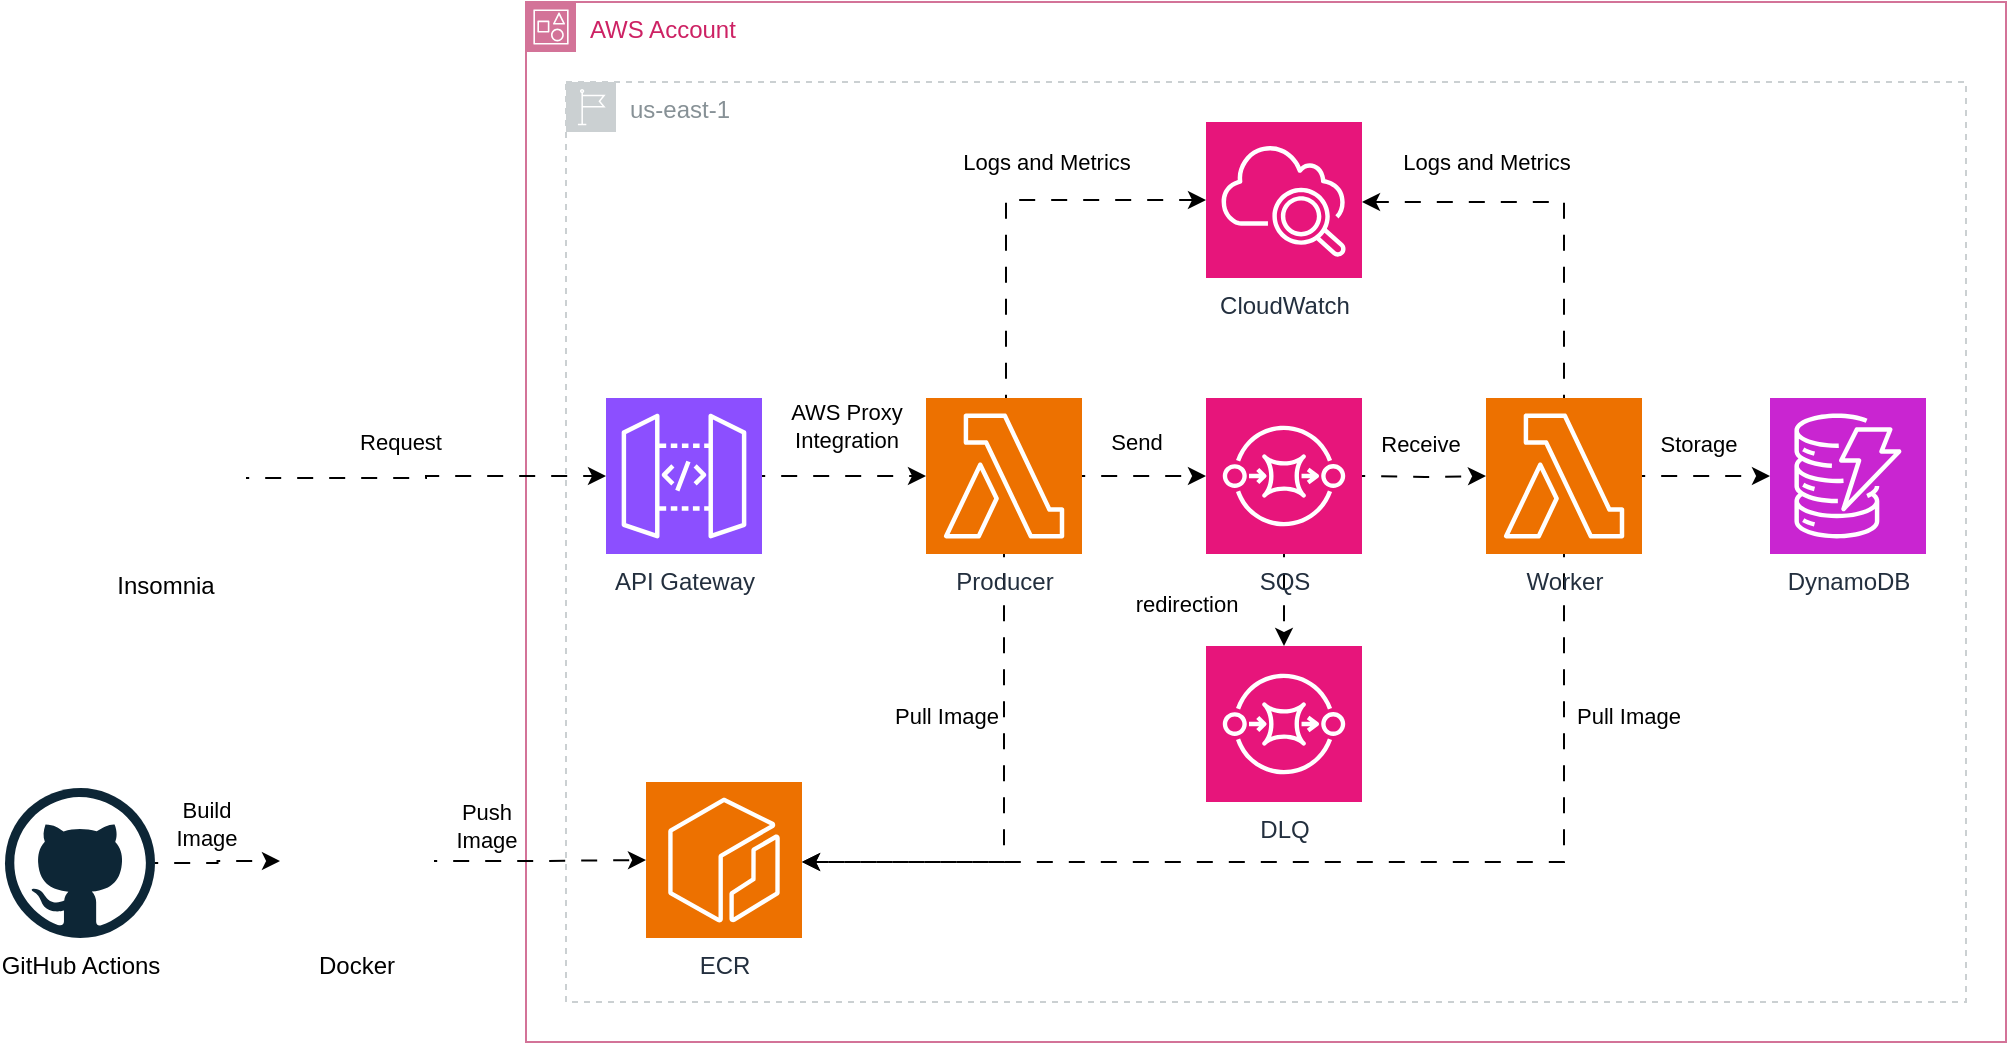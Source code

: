 <mxfile version="27.0.9">
  <diagram name="Página-1" id="i-nvts3i-QF7G15qMa78">
    <mxGraphModel dx="2198" dy="-319" grid="1" gridSize="10" guides="1" tooltips="1" connect="1" arrows="1" fold="1" page="1" pageScale="1" pageWidth="827" pageHeight="1169" math="0" shadow="0">
      <root>
        <mxCell id="0" />
        <mxCell id="1" parent="0" />
        <mxCell id="eBD_ODcQnaKGICPAPsZh-52" value="us-east-1" style="sketch=0;outlineConnect=0;gradientColor=none;html=1;whiteSpace=wrap;fontSize=12;fontStyle=0;shape=mxgraph.aws4.group;grIcon=mxgraph.aws4.group_region;strokeColor=light-dark(#cbd0d2, #6a7377);fillColor=none;verticalAlign=top;align=left;spacingLeft=30;fontColor=#879196;dashed=1;" parent="1" vertex="1">
          <mxGeometry x="140" y="1500" width="700" height="460" as="geometry" />
        </mxCell>
        <mxCell id="eBD_ODcQnaKGICPAPsZh-53" value="AWS Account" style="points=[[0,0],[0.25,0],[0.5,0],[0.75,0],[1,0],[1,0.25],[1,0.5],[1,0.75],[1,1],[0.75,1],[0.5,1],[0.25,1],[0,1],[0,0.75],[0,0.5],[0,0.25]];outlineConnect=0;gradientColor=none;html=1;whiteSpace=wrap;fontSize=12;fontStyle=0;container=0;pointerEvents=0;collapsible=0;recursiveResize=0;shape=mxgraph.aws4.group;grIcon=mxgraph.aws4.group_account;strokeColor=light-dark(#d37398, #ff89c2);fillColor=none;verticalAlign=top;align=left;spacingLeft=30;fontColor=#CD2264;dashed=0;" parent="1" vertex="1">
          <mxGeometry x="120" y="1460" width="740" height="520" as="geometry" />
        </mxCell>
        <mxCell id="eBD_ODcQnaKGICPAPsZh-66" style="edgeStyle=orthogonalEdgeStyle;rounded=0;orthogonalLoop=1;jettySize=auto;html=1;flowAnimation=1;" parent="1" source="eBD_ODcQnaKGICPAPsZh-68" edge="1">
          <mxGeometry relative="1" as="geometry">
            <mxPoint x="460" y="1697" as="targetPoint" />
          </mxGeometry>
        </mxCell>
        <mxCell id="hXBFFweXblEQ4MC2uPJD-9" value="Send" style="edgeLabel;html=1;align=center;verticalAlign=middle;resizable=0;points=[];" vertex="1" connectable="0" parent="eBD_ODcQnaKGICPAPsZh-66">
          <mxGeometry x="-0.135" y="1" relative="1" as="geometry">
            <mxPoint y="-16" as="offset" />
          </mxGeometry>
        </mxCell>
        <mxCell id="eBD_ODcQnaKGICPAPsZh-88" style="edgeStyle=orthogonalEdgeStyle;rounded=0;orthogonalLoop=1;jettySize=auto;html=1;flowAnimation=1;" parent="1" source="eBD_ODcQnaKGICPAPsZh-68" target="eBD_ODcQnaKGICPAPsZh-60" edge="1">
          <mxGeometry relative="1" as="geometry">
            <Array as="points">
              <mxPoint x="359" y="1890" />
            </Array>
          </mxGeometry>
        </mxCell>
        <mxCell id="hXBFFweXblEQ4MC2uPJD-6" value="Pull Image" style="edgeLabel;html=1;align=center;verticalAlign=middle;resizable=0;points=[];" vertex="1" connectable="0" parent="eBD_ODcQnaKGICPAPsZh-88">
          <mxGeometry x="-0.37" relative="1" as="geometry">
            <mxPoint x="-29" as="offset" />
          </mxGeometry>
        </mxCell>
        <mxCell id="eBD_ODcQnaKGICPAPsZh-68" value="Producer" style="sketch=0;points=[[0,0,0],[0.25,0,0],[0.5,0,0],[0.75,0,0],[1,0,0],[0,1,0],[0.25,1,0],[0.5,1,0],[0.75,1,0],[1,1,0],[0,0.25,0],[0,0.5,0],[0,0.75,0],[1,0.25,0],[1,0.5,0],[1,0.75,0]];outlineConnect=0;fontColor=#232F3E;fillColor=#ED7100;strokeColor=#ffffff;dashed=0;verticalLabelPosition=bottom;verticalAlign=top;align=center;html=1;fontSize=12;fontStyle=0;aspect=fixed;shape=mxgraph.aws4.resourceIcon;resIcon=mxgraph.aws4.lambda;" parent="1" vertex="1">
          <mxGeometry x="320" y="1658" width="78" height="78" as="geometry" />
        </mxCell>
        <mxCell id="UaffzEWqKTMhRcBdKD5e-3" style="edgeStyle=orthogonalEdgeStyle;rounded=0;orthogonalLoop=1;jettySize=auto;html=1;flowAnimation=1;" parent="1" source="eBD_ODcQnaKGICPAPsZh-71" target="UaffzEWqKTMhRcBdKD5e-2" edge="1">
          <mxGeometry relative="1" as="geometry" />
        </mxCell>
        <mxCell id="UaffzEWqKTMhRcBdKD5e-6" value="Build&lt;div&gt;Image&lt;/div&gt;" style="edgeLabel;html=1;align=center;verticalAlign=middle;resizable=0;points=[];" parent="UaffzEWqKTMhRcBdKD5e-3" vertex="1" connectable="0">
          <mxGeometry x="-0.219" y="-2" relative="1" as="geometry">
            <mxPoint y="-22" as="offset" />
          </mxGeometry>
        </mxCell>
        <mxCell id="eBD_ODcQnaKGICPAPsZh-71" value="GitHub Actions" style="dashed=0;outlineConnect=0;html=1;align=center;labelPosition=center;verticalLabelPosition=bottom;verticalAlign=top;shape=mxgraph.weblogos.github" parent="1" vertex="1">
          <mxGeometry x="-140.5" y="1853" width="75" height="75" as="geometry" />
        </mxCell>
        <mxCell id="UaffzEWqKTMhRcBdKD5e-5" style="edgeStyle=orthogonalEdgeStyle;rounded=0;orthogonalLoop=1;jettySize=auto;html=1;flowAnimation=1;" parent="1" source="eBD_ODcQnaKGICPAPsZh-75" target="eBD_ODcQnaKGICPAPsZh-59" edge="1">
          <mxGeometry relative="1" as="geometry" />
        </mxCell>
        <mxCell id="hXBFFweXblEQ4MC2uPJD-1" value="Request" style="edgeLabel;html=1;align=center;verticalAlign=middle;resizable=0;points=[];" vertex="1" connectable="0" parent="UaffzEWqKTMhRcBdKD5e-5">
          <mxGeometry x="-0.154" y="1" relative="1" as="geometry">
            <mxPoint y="-17" as="offset" />
          </mxGeometry>
        </mxCell>
        <mxCell id="eBD_ODcQnaKGICPAPsZh-75" value="Insomnia" style="shape=image;verticalLabelPosition=bottom;labelBackgroundColor=default;verticalAlign=top;aspect=fixed;imageAspect=0;image=https://res.cloudinary.com/canonical/image/fetch/f_auto,q_auto,fl_sanitize,c_fill,w_720/https://dashboard.snapcraft.io/site_media/appmedia/2018/04/twitter-card-icon.png;" parent="1" vertex="1">
          <mxGeometry x="-100" y="1658" width="80" height="80" as="geometry" />
        </mxCell>
        <mxCell id="eBD_ODcQnaKGICPAPsZh-76" style="edgeStyle=orthogonalEdgeStyle;rounded=0;orthogonalLoop=1;jettySize=auto;html=1;flowAnimation=1;" parent="1" source="eBD_ODcQnaKGICPAPsZh-77" target="eBD_ODcQnaKGICPAPsZh-65" edge="1">
          <mxGeometry relative="1" as="geometry">
            <Array as="points">
              <mxPoint x="639" y="1560" />
            </Array>
          </mxGeometry>
        </mxCell>
        <mxCell id="eBD_ODcQnaKGICPAPsZh-89" style="edgeStyle=orthogonalEdgeStyle;rounded=0;orthogonalLoop=1;jettySize=auto;html=1;flowAnimation=1;" parent="1" source="eBD_ODcQnaKGICPAPsZh-77" target="eBD_ODcQnaKGICPAPsZh-60" edge="1">
          <mxGeometry relative="1" as="geometry">
            <Array as="points">
              <mxPoint x="639" y="1890" />
            </Array>
          </mxGeometry>
        </mxCell>
        <mxCell id="eBD_ODcQnaKGICPAPsZh-91" style="edgeStyle=orthogonalEdgeStyle;rounded=0;orthogonalLoop=1;jettySize=auto;html=1;flowAnimation=1;" parent="1" source="eBD_ODcQnaKGICPAPsZh-77" target="eBD_ODcQnaKGICPAPsZh-90" edge="1">
          <mxGeometry relative="1" as="geometry" />
        </mxCell>
        <mxCell id="hXBFFweXblEQ4MC2uPJD-11" value="Storage" style="edgeLabel;html=1;align=center;verticalAlign=middle;resizable=0;points=[];" vertex="1" connectable="0" parent="eBD_ODcQnaKGICPAPsZh-91">
          <mxGeometry x="-0.207" y="1" relative="1" as="geometry">
            <mxPoint x="2" y="-15" as="offset" />
          </mxGeometry>
        </mxCell>
        <mxCell id="eBD_ODcQnaKGICPAPsZh-77" value="Worker" style="sketch=0;points=[[0,0,0],[0.25,0,0],[0.5,0,0],[0.75,0,0],[1,0,0],[0,1,0],[0.25,1,0],[0.5,1,0],[0.75,1,0],[1,1,0],[0,0.25,0],[0,0.5,0],[0,0.75,0],[1,0.25,0],[1,0.5,0],[1,0.75,0]];outlineConnect=0;fontColor=#232F3E;fillColor=#ED7100;strokeColor=#ffffff;dashed=0;verticalLabelPosition=bottom;verticalAlign=top;align=center;html=1;fontSize=12;fontStyle=0;aspect=fixed;shape=mxgraph.aws4.resourceIcon;resIcon=mxgraph.aws4.lambda;" parent="1" vertex="1">
          <mxGeometry x="600" y="1658" width="78" height="78" as="geometry" />
        </mxCell>
        <mxCell id="eBD_ODcQnaKGICPAPsZh-78" style="edgeStyle=orthogonalEdgeStyle;rounded=0;orthogonalLoop=1;jettySize=auto;html=1;entryX=0;entryY=0.5;entryDx=0;entryDy=0;entryPerimeter=0;flowAnimation=1;" parent="1" target="eBD_ODcQnaKGICPAPsZh-77" edge="1">
          <mxGeometry relative="1" as="geometry">
            <mxPoint x="538" y="1697" as="sourcePoint" />
          </mxGeometry>
        </mxCell>
        <mxCell id="hXBFFweXblEQ4MC2uPJD-10" value="Receive" style="edgeLabel;html=1;align=center;verticalAlign=middle;resizable=0;points=[];" vertex="1" connectable="0" parent="eBD_ODcQnaKGICPAPsZh-78">
          <mxGeometry x="-0.09" y="2" relative="1" as="geometry">
            <mxPoint y="-15" as="offset" />
          </mxGeometry>
        </mxCell>
        <mxCell id="eBD_ODcQnaKGICPAPsZh-79" style="edgeStyle=orthogonalEdgeStyle;rounded=0;orthogonalLoop=1;jettySize=auto;html=1;flowAnimation=1;exitX=1;exitY=0.5;exitDx=0;exitDy=0;exitPerimeter=0;" parent="1" target="eBD_ODcQnaKGICPAPsZh-68" edge="1" source="eBD_ODcQnaKGICPAPsZh-59">
          <mxGeometry relative="1" as="geometry">
            <mxPoint x="258" y="1697" as="sourcePoint" />
          </mxGeometry>
        </mxCell>
        <mxCell id="hXBFFweXblEQ4MC2uPJD-2" value="AWS Proxy&lt;div&gt;Integration&lt;/div&gt;" style="edgeLabel;html=1;align=center;verticalAlign=middle;resizable=0;points=[];" vertex="1" connectable="0" parent="eBD_ODcQnaKGICPAPsZh-79">
          <mxGeometry x="-0.273" y="2" relative="1" as="geometry">
            <mxPoint x="12" y="-23" as="offset" />
          </mxGeometry>
        </mxCell>
        <mxCell id="eBD_ODcQnaKGICPAPsZh-80" style="edgeStyle=orthogonalEdgeStyle;rounded=0;orthogonalLoop=1;jettySize=auto;html=1;entryX=0;entryY=0.5;entryDx=0;entryDy=0;entryPerimeter=0;flowAnimation=1;" parent="1" source="eBD_ODcQnaKGICPAPsZh-68" target="eBD_ODcQnaKGICPAPsZh-65" edge="1">
          <mxGeometry relative="1" as="geometry">
            <Array as="points">
              <mxPoint x="360" y="1559" />
            </Array>
          </mxGeometry>
        </mxCell>
        <mxCell id="hXBFFweXblEQ4MC2uPJD-4" value="Logs and Metrics" style="edgeLabel;html=1;align=center;verticalAlign=middle;resizable=0;points=[];" vertex="1" connectable="0" parent="eBD_ODcQnaKGICPAPsZh-80">
          <mxGeometry x="-0.026" y="-1" relative="1" as="geometry">
            <mxPoint x="19" y="-21" as="offset" />
          </mxGeometry>
        </mxCell>
        <mxCell id="eBD_ODcQnaKGICPAPsZh-57" style="edgeStyle=orthogonalEdgeStyle;rounded=0;orthogonalLoop=1;jettySize=auto;html=1;flowAnimation=1;" parent="1" edge="1">
          <mxGeometry relative="1" as="geometry">
            <mxPoint x="180" y="1797" as="targetPoint" />
          </mxGeometry>
        </mxCell>
        <mxCell id="eBD_ODcQnaKGICPAPsZh-58" style="edgeStyle=orthogonalEdgeStyle;rounded=0;orthogonalLoop=1;jettySize=auto;html=1;flowAnimation=1;" parent="1" edge="1">
          <mxGeometry relative="1" as="geometry">
            <mxPoint x="499.0" y="1758" as="sourcePoint" />
          </mxGeometry>
        </mxCell>
        <mxCell id="eBD_ODcQnaKGICPAPsZh-59" value="API Gateway" style="sketch=0;points=[[0,0,0],[0.25,0,0],[0.5,0,0],[0.75,0,0],[1,0,0],[0,1,0],[0.25,1,0],[0.5,1,0],[0.75,1,0],[1,1,0],[0,0.25,0],[0,0.5,0],[0,0.75,0],[1,0.25,0],[1,0.5,0],[1,0.75,0]];outlineConnect=0;fontColor=#232F3E;fillColor=#8C4FFF;strokeColor=#ffffff;dashed=0;verticalLabelPosition=bottom;verticalAlign=top;align=center;html=1;fontSize=12;fontStyle=0;aspect=fixed;shape=mxgraph.aws4.resourceIcon;resIcon=mxgraph.aws4.api_gateway;" parent="1" vertex="1">
          <mxGeometry x="160" y="1658" width="78" height="78" as="geometry" />
        </mxCell>
        <mxCell id="eBD_ODcQnaKGICPAPsZh-60" value="ECR" style="sketch=0;points=[[0,0,0],[0.25,0,0],[0.5,0,0],[0.75,0,0],[1,0,0],[0,1,0],[0.25,1,0],[0.5,1,0],[0.75,1,0],[1,1,0],[0,0.25,0],[0,0.5,0],[0,0.75,0],[1,0.25,0],[1,0.5,0],[1,0.75,0]];outlineConnect=0;fontColor=#232F3E;fillColor=#ED7100;strokeColor=#ffffff;dashed=0;verticalLabelPosition=bottom;verticalAlign=top;align=center;html=1;fontSize=12;fontStyle=0;aspect=fixed;shape=mxgraph.aws4.resourceIcon;resIcon=mxgraph.aws4.ecr;" parent="1" vertex="1">
          <mxGeometry x="180" y="1850" width="78" height="78" as="geometry" />
        </mxCell>
        <mxCell id="eBD_ODcQnaKGICPAPsZh-63" style="edgeStyle=orthogonalEdgeStyle;rounded=0;orthogonalLoop=1;jettySize=auto;html=1;flowAnimation=1;" parent="1" source="eBD_ODcQnaKGICPAPsZh-64" target="eBD_ODcQnaKGICPAPsZh-56" edge="1">
          <mxGeometry relative="1" as="geometry" />
        </mxCell>
        <mxCell id="hXBFFweXblEQ4MC2uPJD-8" value="redirection" style="edgeLabel;html=1;align=center;verticalAlign=middle;resizable=0;points=[];" vertex="1" connectable="0" parent="eBD_ODcQnaKGICPAPsZh-63">
          <mxGeometry x="0.068" y="-2" relative="1" as="geometry">
            <mxPoint x="-47" as="offset" />
          </mxGeometry>
        </mxCell>
        <mxCell id="eBD_ODcQnaKGICPAPsZh-64" value="SQS" style="sketch=0;points=[[0,0,0],[0.25,0,0],[0.5,0,0],[0.75,0,0],[1,0,0],[0,1,0],[0.25,1,0],[0.5,1,0],[0.75,1,0],[1,1,0],[0,0.25,0],[0,0.5,0],[0,0.75,0],[1,0.25,0],[1,0.5,0],[1,0.75,0]];outlineConnect=0;fontColor=#232F3E;fillColor=#E7157B;strokeColor=#ffffff;dashed=0;verticalLabelPosition=bottom;verticalAlign=top;align=center;html=1;fontSize=12;fontStyle=0;aspect=fixed;shape=mxgraph.aws4.resourceIcon;resIcon=mxgraph.aws4.sqs;" parent="1" vertex="1">
          <mxGeometry x="460" y="1658" width="78" height="78" as="geometry" />
        </mxCell>
        <mxCell id="eBD_ODcQnaKGICPAPsZh-65" value="CloudWatch" style="sketch=0;points=[[0,0,0],[0.25,0,0],[0.5,0,0],[0.75,0,0],[1,0,0],[0,1,0],[0.25,1,0],[0.5,1,0],[0.75,1,0],[1,1,0],[0,0.25,0],[0,0.5,0],[0,0.75,0],[1,0.25,0],[1,0.5,0],[1,0.75,0]];points=[[0,0,0],[0.25,0,0],[0.5,0,0],[0.75,0,0],[1,0,0],[0,1,0],[0.25,1,0],[0.5,1,0],[0.75,1,0],[1,1,0],[0,0.25,0],[0,0.5,0],[0,0.75,0],[1,0.25,0],[1,0.5,0],[1,0.75,0]];outlineConnect=0;fontColor=#232F3E;fillColor=#E7157B;strokeColor=#ffffff;dashed=0;verticalLabelPosition=bottom;verticalAlign=top;align=center;html=1;fontSize=12;fontStyle=0;aspect=fixed;shape=mxgraph.aws4.resourceIcon;resIcon=mxgraph.aws4.cloudwatch_2;" parent="1" vertex="1">
          <mxGeometry x="460" y="1520" width="78" height="78" as="geometry" />
        </mxCell>
        <mxCell id="eBD_ODcQnaKGICPAPsZh-90" value="DynamoDB" style="sketch=0;points=[[0,0,0],[0.25,0,0],[0.5,0,0],[0.75,0,0],[1,0,0],[0,1,0],[0.25,1,0],[0.5,1,0],[0.75,1,0],[1,1,0],[0,0.25,0],[0,0.5,0],[0,0.75,0],[1,0.25,0],[1,0.5,0],[1,0.75,0]];outlineConnect=0;fontColor=#232F3E;fillColor=#C925D1;strokeColor=#ffffff;dashed=0;verticalLabelPosition=bottom;verticalAlign=top;align=center;html=1;fontSize=12;fontStyle=0;aspect=fixed;shape=mxgraph.aws4.resourceIcon;resIcon=mxgraph.aws4.dynamodb;" parent="1" vertex="1">
          <mxGeometry x="742" y="1658" width="78" height="78" as="geometry" />
        </mxCell>
        <mxCell id="UaffzEWqKTMhRcBdKD5e-4" style="edgeStyle=orthogonalEdgeStyle;rounded=0;orthogonalLoop=1;jettySize=auto;html=1;flowAnimation=1;" parent="1" source="UaffzEWqKTMhRcBdKD5e-2" target="eBD_ODcQnaKGICPAPsZh-60" edge="1">
          <mxGeometry relative="1" as="geometry" />
        </mxCell>
        <mxCell id="UaffzEWqKTMhRcBdKD5e-2" value="Docker" style="shape=image;verticalLabelPosition=bottom;labelBackgroundColor=default;verticalAlign=top;aspect=fixed;imageAspect=0;image=https://cdn-icons-png.flaticon.com/512/919/919853.png;" parent="1" vertex="1">
          <mxGeometry x="-3" y="1851" width="77" height="77" as="geometry" />
        </mxCell>
        <mxCell id="UaffzEWqKTMhRcBdKD5e-7" value="Push&lt;div&gt;Image&lt;/div&gt;" style="edgeLabel;html=1;align=center;verticalAlign=middle;resizable=0;points=[];" parent="1" vertex="1" connectable="0">
          <mxGeometry x="100" y="1876" as="geometry">
            <mxPoint y="-4" as="offset" />
          </mxGeometry>
        </mxCell>
        <mxCell id="eBD_ODcQnaKGICPAPsZh-56" value="DLQ" style="sketch=0;points=[[0,0,0],[0.25,0,0],[0.5,0,0],[0.75,0,0],[1,0,0],[0,1,0],[0.25,1,0],[0.5,1,0],[0.75,1,0],[1,1,0],[0,0.25,0],[0,0.5,0],[0,0.75,0],[1,0.25,0],[1,0.5,0],[1,0.75,0]];outlineConnect=0;fontColor=#232F3E;fillColor=#E7157B;strokeColor=#ffffff;dashed=0;verticalLabelPosition=bottom;verticalAlign=top;align=center;html=1;fontSize=12;fontStyle=0;aspect=fixed;shape=mxgraph.aws4.resourceIcon;resIcon=mxgraph.aws4.sqs;" parent="1" vertex="1">
          <mxGeometry x="460" y="1782" width="78" height="78" as="geometry" />
        </mxCell>
        <mxCell id="hXBFFweXblEQ4MC2uPJD-5" value="Logs and Metrics" style="edgeLabel;html=1;align=center;verticalAlign=middle;resizable=0;points=[];" vertex="1" connectable="0" parent="1">
          <mxGeometry x="600" y="1540" as="geometry" />
        </mxCell>
        <mxCell id="hXBFFweXblEQ4MC2uPJD-7" value="Pull Image" style="edgeLabel;html=1;align=center;verticalAlign=middle;resizable=0;points=[];" vertex="1" connectable="0" parent="1">
          <mxGeometry x="340" y="1798" as="geometry">
            <mxPoint x="331" y="19" as="offset" />
          </mxGeometry>
        </mxCell>
      </root>
    </mxGraphModel>
  </diagram>
</mxfile>
